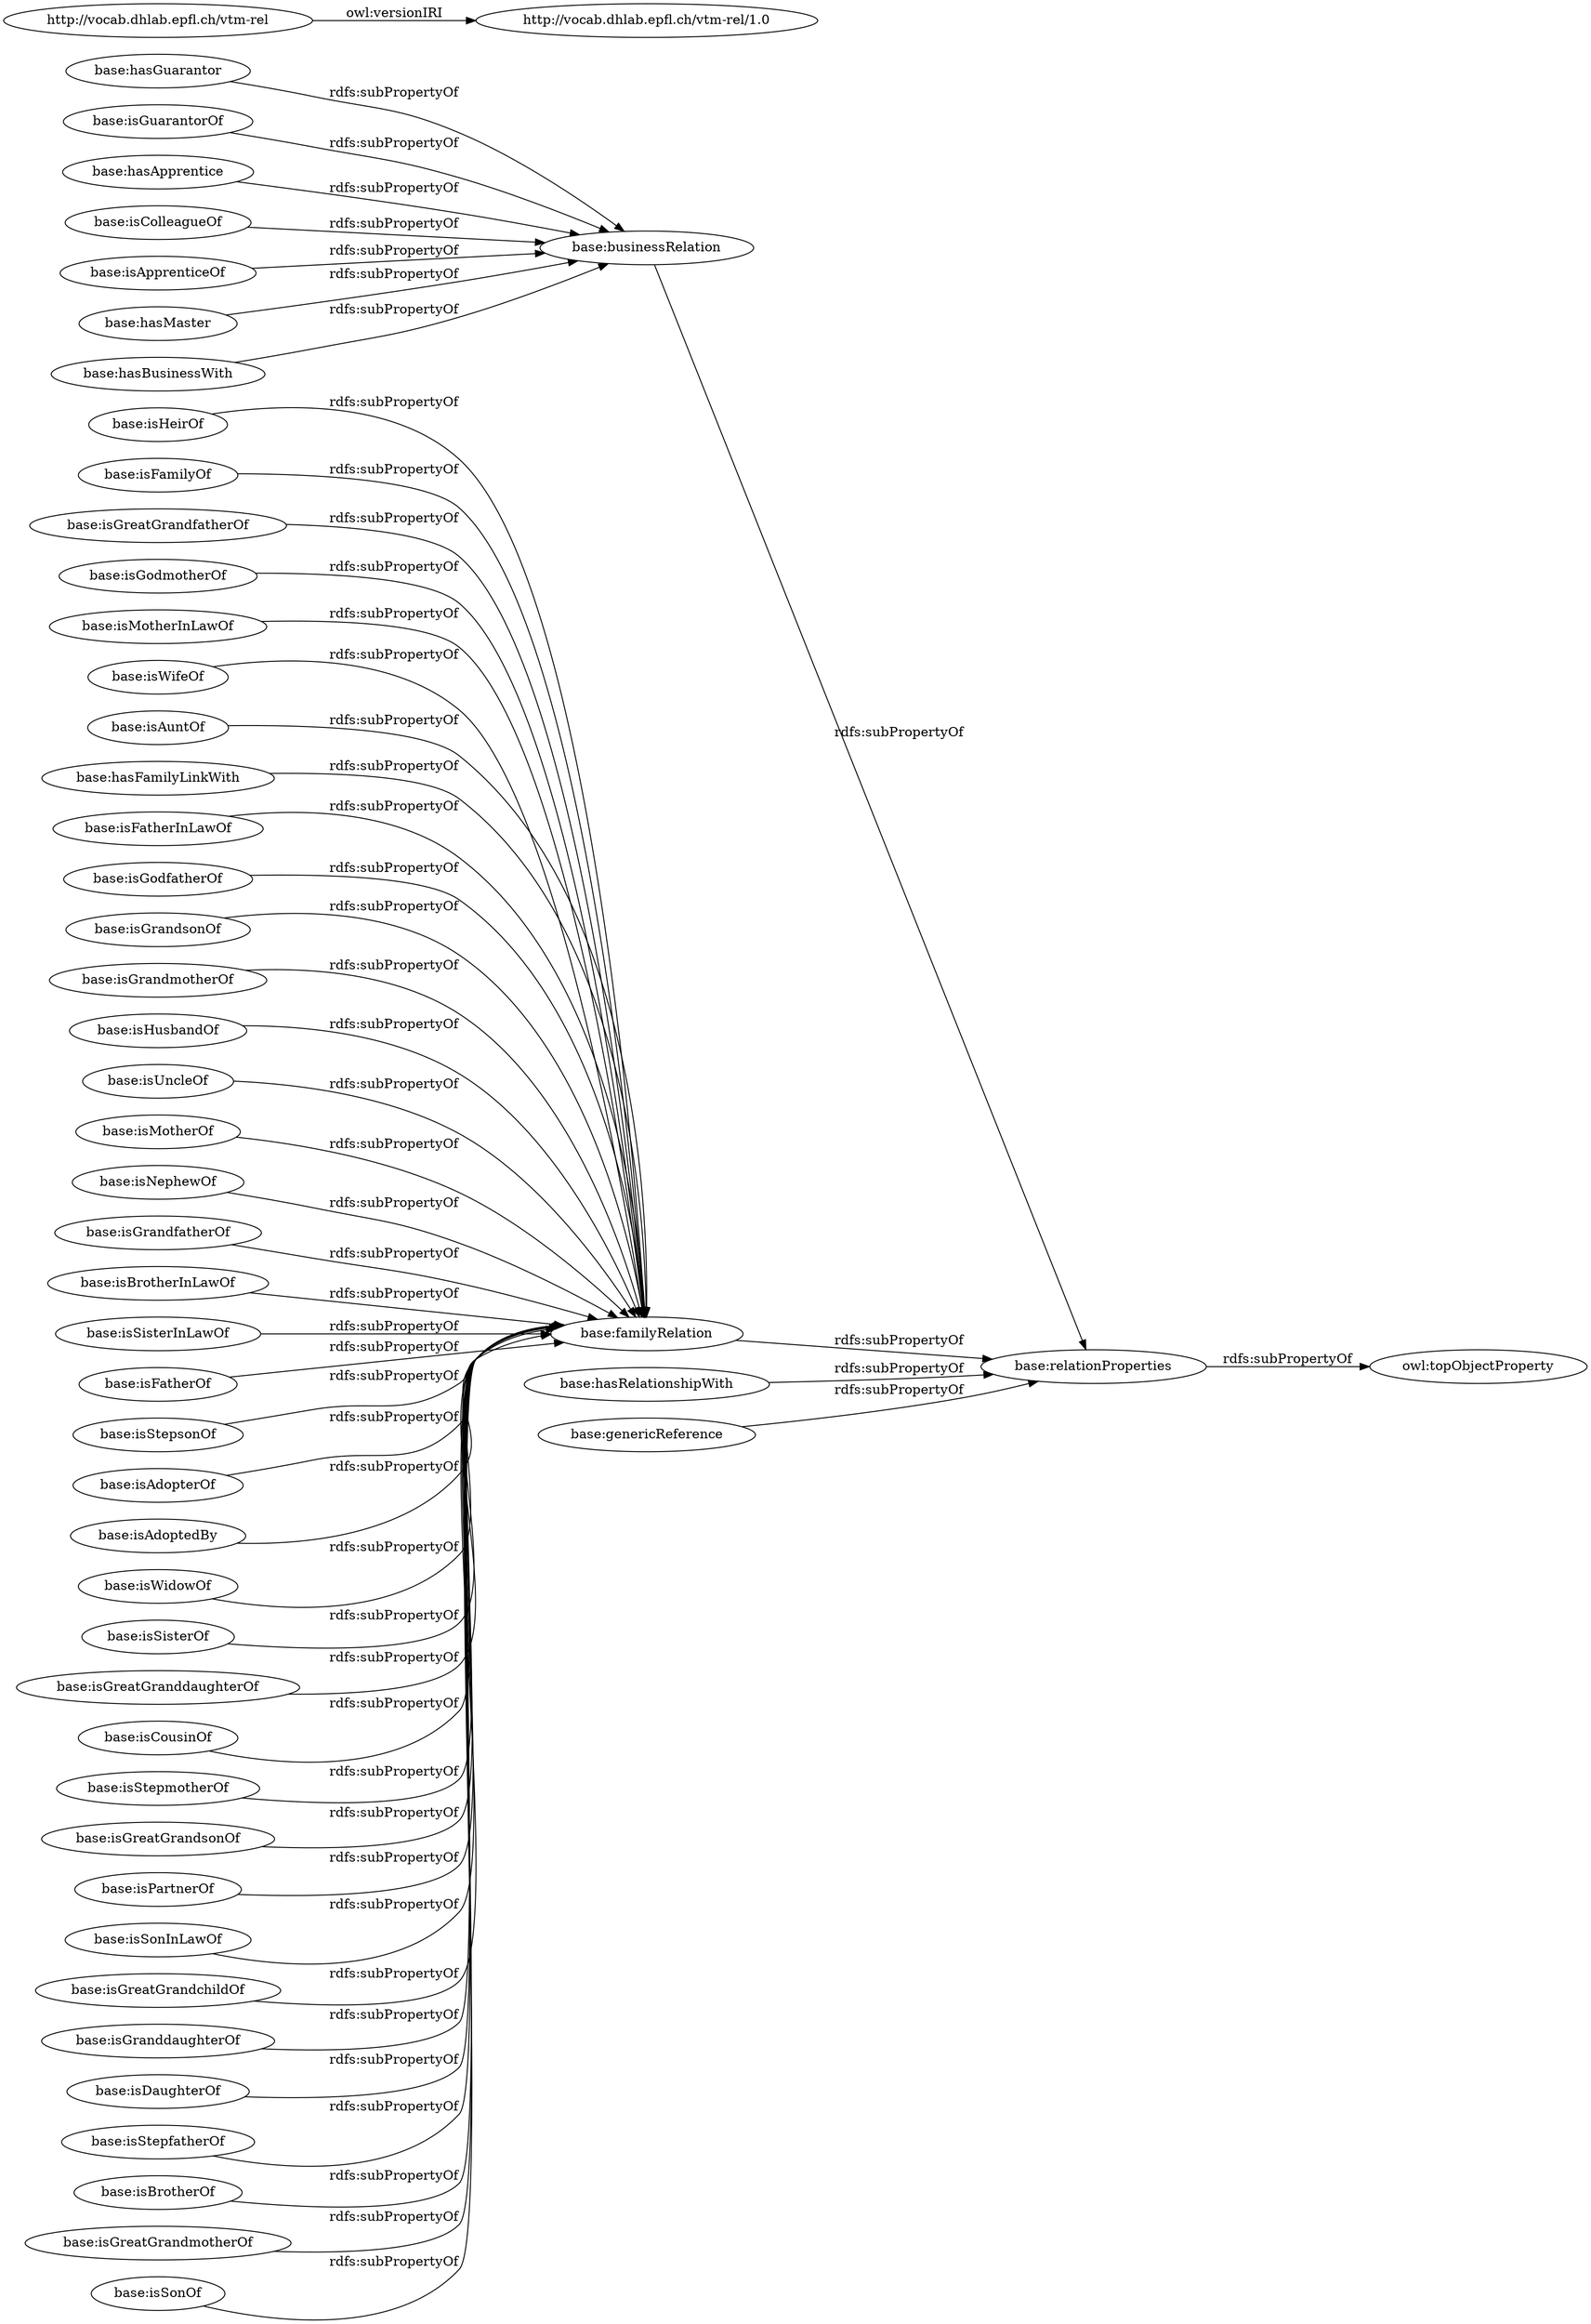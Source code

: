 digraph ar2dtool_diagram { 
rankdir=LR;
size="1501"
	"base:isHeirOf" -> "base:familyRelation" [ label = "rdfs:subPropertyOf" ];
	"base:isFatherInLawOf" -> "base:familyRelation" [ label = "rdfs:subPropertyOf" ];
	"base:isGodfatherOf" -> "base:familyRelation" [ label = "rdfs:subPropertyOf" ];
	"base:isGrandsonOf" -> "base:familyRelation" [ label = "rdfs:subPropertyOf" ];
	"base:isGrandmotherOf" -> "base:familyRelation" [ label = "rdfs:subPropertyOf" ];
	"base:isHusbandOf" -> "base:familyRelation" [ label = "rdfs:subPropertyOf" ];
	"base:isUncleOf" -> "base:familyRelation" [ label = "rdfs:subPropertyOf" ];
	"base:isColleagueOf" -> "base:businessRelation" [ label = "rdfs:subPropertyOf" ];
	"base:isMotherOf" -> "base:familyRelation" [ label = "rdfs:subPropertyOf" ];
	"base:isNephewOf" -> "base:familyRelation" [ label = "rdfs:subPropertyOf" ];
	"http://vocab.dhlab.epfl.ch/vtm-rel" -> "http://vocab.dhlab.epfl.ch/vtm-rel/1.0" [ label = "owl:versionIRI" ];
	"base:isGrandfatherOf" -> "base:familyRelation" [ label = "rdfs:subPropertyOf" ];
	"base:isApprenticeOf" -> "base:businessRelation" [ label = "rdfs:subPropertyOf" ];
	"base:isBrotherInLawOf" -> "base:familyRelation" [ label = "rdfs:subPropertyOf" ];
	"base:hasMaster" -> "base:businessRelation" [ label = "rdfs:subPropertyOf" ];
	"base:isSisterInLawOf" -> "base:familyRelation" [ label = "rdfs:subPropertyOf" ];
	"base:isFatherOf" -> "base:familyRelation" [ label = "rdfs:subPropertyOf" ];
	"base:isStepsonOf" -> "base:familyRelation" [ label = "rdfs:subPropertyOf" ];
	"base:isAdopterOf" -> "base:familyRelation" [ label = "rdfs:subPropertyOf" ];
	"base:hasBusinessWith" -> "base:businessRelation" [ label = "rdfs:subPropertyOf" ];
	"base:isAdoptedBy" -> "base:familyRelation" [ label = "rdfs:subPropertyOf" ];
	"base:isWidowOf" -> "base:familyRelation" [ label = "rdfs:subPropertyOf" ];
	"base:isSisterOf" -> "base:familyRelation" [ label = "rdfs:subPropertyOf" ];
	"base:isGreatGranddaughterOf" -> "base:familyRelation" [ label = "rdfs:subPropertyOf" ];
	"base:isCousinOf" -> "base:familyRelation" [ label = "rdfs:subPropertyOf" ];
	"base:businessRelation" -> "base:relationProperties" [ label = "rdfs:subPropertyOf" ];
	"base:hasGuarantor" -> "base:businessRelation" [ label = "rdfs:subPropertyOf" ];
	"base:isStepmotherOf" -> "base:familyRelation" [ label = "rdfs:subPropertyOf" ];
	"base:isGreatGrandsonOf" -> "base:familyRelation" [ label = "rdfs:subPropertyOf" ];
	"base:isPartnerOf" -> "base:familyRelation" [ label = "rdfs:subPropertyOf" ];
	"base:isSonInLawOf" -> "base:familyRelation" [ label = "rdfs:subPropertyOf" ];
	"base:isGuarantorOf" -> "base:businessRelation" [ label = "rdfs:subPropertyOf" ];
	"base:isGreatGrandchildOf" -> "base:familyRelation" [ label = "rdfs:subPropertyOf" ];
	"base:isGranddaughterOf" -> "base:familyRelation" [ label = "rdfs:subPropertyOf" ];
	"base:hasRelationshipWith" -> "base:relationProperties" [ label = "rdfs:subPropertyOf" ];
	"base:isDaughterOf" -> "base:familyRelation" [ label = "rdfs:subPropertyOf" ];
	"base:isStepfatherOf" -> "base:familyRelation" [ label = "rdfs:subPropertyOf" ];
	"base:isBrotherOf" -> "base:familyRelation" [ label = "rdfs:subPropertyOf" ];
	"base:isGreatGrandmotherOf" -> "base:familyRelation" [ label = "rdfs:subPropertyOf" ];
	"base:isSonOf" -> "base:familyRelation" [ label = "rdfs:subPropertyOf" ];
	"base:hasApprentice" -> "base:businessRelation" [ label = "rdfs:subPropertyOf" ];
	"base:isFamilyOf" -> "base:familyRelation" [ label = "rdfs:subPropertyOf" ];
	"base:isGreatGrandfatherOf" -> "base:familyRelation" [ label = "rdfs:subPropertyOf" ];
	"base:isGodmotherOf" -> "base:familyRelation" [ label = "rdfs:subPropertyOf" ];
	"base:isMotherInLawOf" -> "base:familyRelation" [ label = "rdfs:subPropertyOf" ];
	"base:genericReference" -> "base:relationProperties" [ label = "rdfs:subPropertyOf" ];
	"base:isWifeOf" -> "base:familyRelation" [ label = "rdfs:subPropertyOf" ];
	"base:relationProperties" -> "owl:topObjectProperty" [ label = "rdfs:subPropertyOf" ];
	"base:isAuntOf" -> "base:familyRelation" [ label = "rdfs:subPropertyOf" ];
	"base:hasFamilyLinkWith" -> "base:familyRelation" [ label = "rdfs:subPropertyOf" ];
	"base:familyRelation" -> "base:relationProperties" [ label = "rdfs:subPropertyOf" ];

}
